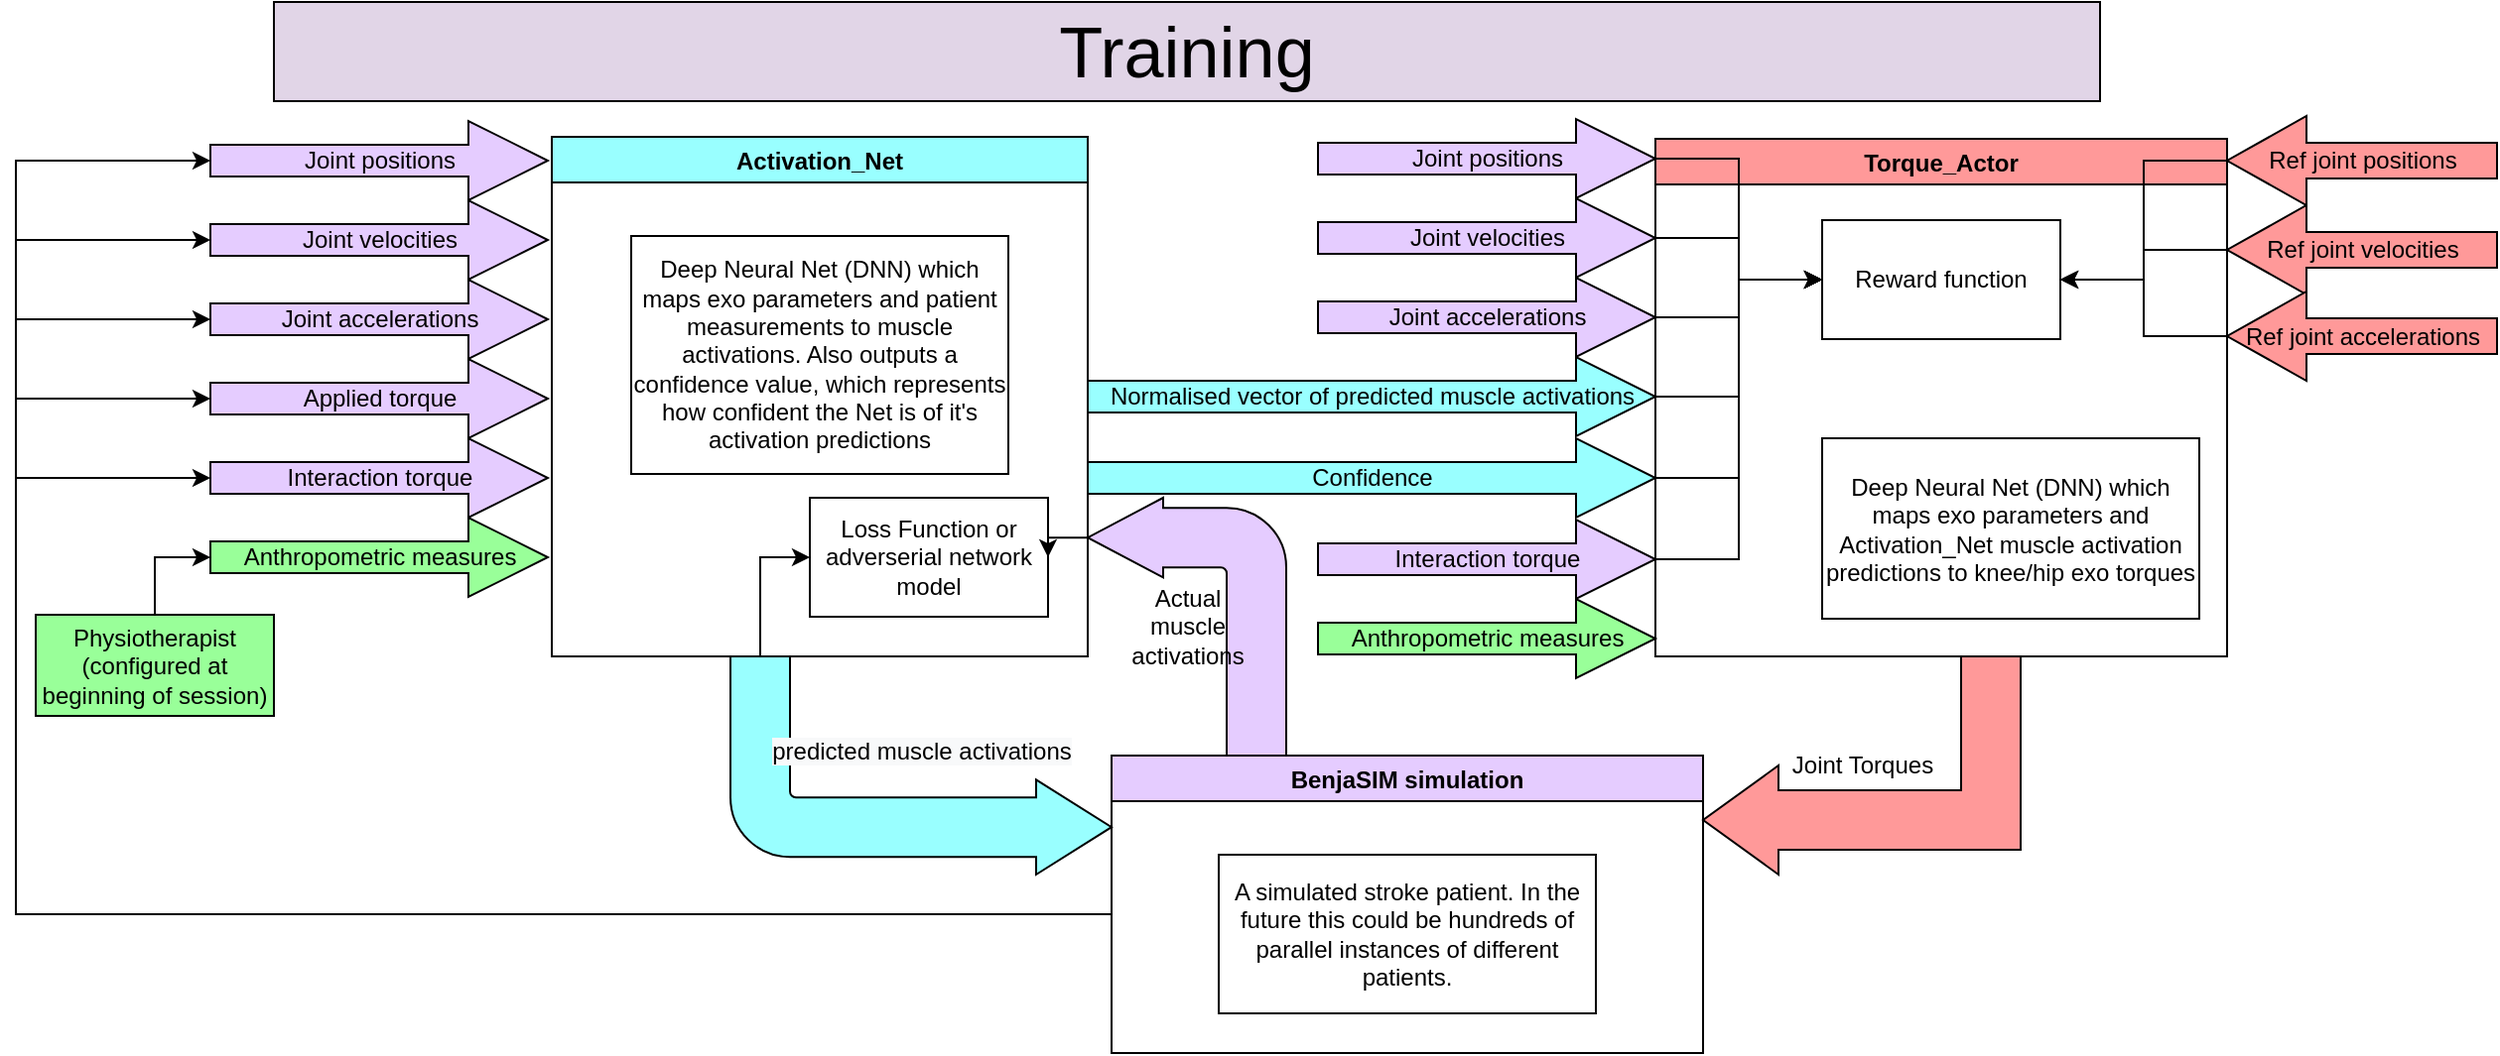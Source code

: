 <mxfile version="20.4.1" type="github">
  <diagram id="V4jYS8Cx0HoniuE-XB6-" name="Page-1">
    <mxGraphModel dx="2195" dy="1667" grid="1" gridSize="10" guides="1" tooltips="1" connect="1" arrows="1" fold="1" page="1" pageScale="1" pageWidth="850" pageHeight="1100" math="0" shadow="0">
      <root>
        <mxCell id="0" />
        <mxCell id="1" parent="0" />
        <mxCell id="VJMz_R_mShoQIZPHi_DP-19" style="edgeStyle=orthogonalEdgeStyle;rounded=0;orthogonalLoop=1;jettySize=auto;html=1;entryX=0;entryY=0.5;entryDx=0;entryDy=0;entryPerimeter=0;" parent="1" source="VJMz_R_mShoQIZPHi_DP-1" target="VJMz_R_mShoQIZPHi_DP-8" edge="1">
          <mxGeometry relative="1" as="geometry">
            <Array as="points">
              <mxPoint x="-410" y="410" />
              <mxPoint x="-410" y="190" />
            </Array>
          </mxGeometry>
        </mxCell>
        <mxCell id="VJMz_R_mShoQIZPHi_DP-22" style="edgeStyle=orthogonalEdgeStyle;rounded=0;orthogonalLoop=1;jettySize=auto;html=1;exitX=0;exitY=0.5;exitDx=0;exitDy=0;entryX=0;entryY=0.5;entryDx=0;entryDy=0;entryPerimeter=0;" parent="1" source="VJMz_R_mShoQIZPHi_DP-1" target="VJMz_R_mShoQIZPHi_DP-7" edge="1">
          <mxGeometry relative="1" as="geometry">
            <Array as="points">
              <mxPoint x="142" y="410" />
              <mxPoint x="-410" y="410" />
              <mxPoint x="-410" y="150" />
            </Array>
          </mxGeometry>
        </mxCell>
        <mxCell id="VJMz_R_mShoQIZPHi_DP-23" style="edgeStyle=orthogonalEdgeStyle;rounded=0;orthogonalLoop=1;jettySize=auto;html=1;exitX=0;exitY=0.5;exitDx=0;exitDy=0;entryX=0;entryY=0.5;entryDx=0;entryDy=0;entryPerimeter=0;" parent="1" source="VJMz_R_mShoQIZPHi_DP-1" target="VJMz_R_mShoQIZPHi_DP-6" edge="1">
          <mxGeometry relative="1" as="geometry">
            <Array as="points">
              <mxPoint x="142" y="410" />
              <mxPoint x="-410" y="410" />
              <mxPoint x="-410" y="110" />
            </Array>
          </mxGeometry>
        </mxCell>
        <mxCell id="VJMz_R_mShoQIZPHi_DP-24" style="edgeStyle=orthogonalEdgeStyle;rounded=0;orthogonalLoop=1;jettySize=auto;html=1;exitX=0;exitY=0.5;exitDx=0;exitDy=0;entryX=0;entryY=0.5;entryDx=0;entryDy=0;entryPerimeter=0;" parent="1" source="VJMz_R_mShoQIZPHi_DP-1" target="VJMz_R_mShoQIZPHi_DP-5" edge="1">
          <mxGeometry relative="1" as="geometry">
            <Array as="points">
              <mxPoint x="-410" y="410" />
              <mxPoint x="-410" y="70" />
            </Array>
          </mxGeometry>
        </mxCell>
        <mxCell id="VJMz_R_mShoQIZPHi_DP-25" style="edgeStyle=orthogonalEdgeStyle;rounded=0;orthogonalLoop=1;jettySize=auto;html=1;exitX=0;exitY=0.5;exitDx=0;exitDy=0;entryX=0;entryY=0.5;entryDx=0;entryDy=0;entryPerimeter=0;" parent="1" source="VJMz_R_mShoQIZPHi_DP-1" target="VJMz_R_mShoQIZPHi_DP-4" edge="1">
          <mxGeometry relative="1" as="geometry">
            <Array as="points">
              <mxPoint x="142" y="410" />
              <mxPoint x="-410" y="410" />
              <mxPoint x="-410" y="30" />
            </Array>
          </mxGeometry>
        </mxCell>
        <mxCell id="VJMz_R_mShoQIZPHi_DP-1" value="BenjaSIM simulation" style="swimlane;startSize=23;fillColor=#E5CCFF;" parent="1" vertex="1">
          <mxGeometry x="142" y="330" width="298" height="150" as="geometry" />
        </mxCell>
        <mxCell id="VJMz_R_mShoQIZPHi_DP-32" value="A simulated stroke patient. In the future this could be hundreds of parallel instances of different patients." style="rounded=0;whiteSpace=wrap;html=1;" parent="VJMz_R_mShoQIZPHi_DP-1" vertex="1">
          <mxGeometry x="54" y="50" width="190" height="80" as="geometry" />
        </mxCell>
        <mxCell id="VJMz_R_mShoQIZPHi_DP-2" value="Torque_Actor" style="swimlane;fillColor=#FF9999;" parent="1" vertex="1">
          <mxGeometry x="416" y="19" width="288" height="261" as="geometry" />
        </mxCell>
        <mxCell id="VJMz_R_mShoQIZPHi_DP-30" value="Deep Neural Net (DNN) which maps exo parameters and Activation_Net muscle activation predictions to knee/hip exo torques" style="rounded=0;whiteSpace=wrap;html=1;" parent="VJMz_R_mShoQIZPHi_DP-2" vertex="1">
          <mxGeometry x="84" y="151" width="190" height="91" as="geometry" />
        </mxCell>
        <mxCell id="Wi4BLHU90clKVonepebe-15" value="Reward function" style="rounded=0;whiteSpace=wrap;html=1;fillColor=#FFFFFF;" parent="VJMz_R_mShoQIZPHi_DP-2" vertex="1">
          <mxGeometry x="84" y="41" width="120" height="60" as="geometry" />
        </mxCell>
        <mxCell id="VJMz_R_mShoQIZPHi_DP-4" value="Joint positions" style="html=1;shadow=0;dashed=0;align=center;verticalAlign=middle;shape=mxgraph.arrows2.arrow;dy=0.6;dx=40;notch=0;fillColor=#E5CCFF;" parent="1" vertex="1">
          <mxGeometry x="-312" y="10" width="170" height="40" as="geometry" />
        </mxCell>
        <mxCell id="VJMz_R_mShoQIZPHi_DP-5" value="Joint velocities" style="html=1;shadow=0;dashed=0;align=center;verticalAlign=middle;shape=mxgraph.arrows2.arrow;dy=0.6;dx=40;notch=0;fillColor=#E5CCFF;" parent="1" vertex="1">
          <mxGeometry x="-312" y="50" width="170" height="40" as="geometry" />
        </mxCell>
        <mxCell id="VJMz_R_mShoQIZPHi_DP-6" value="Joint accelerations" style="html=1;shadow=0;dashed=0;align=center;verticalAlign=middle;shape=mxgraph.arrows2.arrow;dy=0.6;dx=40;notch=0;fillColor=#E5CCFF;" parent="1" vertex="1">
          <mxGeometry x="-312" y="90" width="170" height="40" as="geometry" />
        </mxCell>
        <mxCell id="VJMz_R_mShoQIZPHi_DP-7" value="Applied torque" style="html=1;shadow=0;dashed=0;align=center;verticalAlign=middle;shape=mxgraph.arrows2.arrow;dy=0.6;dx=40;notch=0;fillColor=#E5CCFF;" parent="1" vertex="1">
          <mxGeometry x="-312" y="130" width="170" height="40" as="geometry" />
        </mxCell>
        <mxCell id="VJMz_R_mShoQIZPHi_DP-8" value="Interaction torque" style="html=1;shadow=0;dashed=0;align=center;verticalAlign=middle;shape=mxgraph.arrows2.arrow;dy=0.6;dx=40;notch=0;fillColor=#E5CCFF;" parent="1" vertex="1">
          <mxGeometry x="-312" y="170" width="170" height="40" as="geometry" />
        </mxCell>
        <mxCell id="VJMz_R_mShoQIZPHi_DP-9" value="Anthropometric measures" style="html=1;shadow=0;dashed=0;align=center;verticalAlign=middle;shape=mxgraph.arrows2.arrow;dy=0.6;dx=40;notch=0;fillColor=#99FF99;" parent="1" vertex="1">
          <mxGeometry x="-312" y="210" width="170" height="40" as="geometry" />
        </mxCell>
        <mxCell id="Wi4BLHU90clKVonepebe-21" style="edgeStyle=orthogonalEdgeStyle;rounded=0;orthogonalLoop=1;jettySize=auto;html=1;entryX=0;entryY=0.5;entryDx=0;entryDy=0;" parent="1" source="VJMz_R_mShoQIZPHi_DP-10" target="Wi4BLHU90clKVonepebe-15" edge="1">
          <mxGeometry relative="1" as="geometry" />
        </mxCell>
        <mxCell id="VJMz_R_mShoQIZPHi_DP-10" value="Normalised vector of predicted muscle activations" style="html=1;shadow=0;dashed=0;align=center;verticalAlign=middle;shape=mxgraph.arrows2.arrow;dy=0.6;dx=40;notch=0;fillColor=#99FFFF;" parent="1" vertex="1">
          <mxGeometry x="130" y="129" width="286" height="40" as="geometry" />
        </mxCell>
        <mxCell id="Wi4BLHU90clKVonepebe-18" style="edgeStyle=orthogonalEdgeStyle;rounded=0;orthogonalLoop=1;jettySize=auto;html=1;exitX=1;exitY=0.5;exitDx=0;exitDy=0;exitPerimeter=0;entryX=0;entryY=0.5;entryDx=0;entryDy=0;" parent="1" source="VJMz_R_mShoQIZPHi_DP-11" target="Wi4BLHU90clKVonepebe-15" edge="1">
          <mxGeometry relative="1" as="geometry">
            <mxPoint x="470" y="70" as="targetPoint" />
          </mxGeometry>
        </mxCell>
        <mxCell id="VJMz_R_mShoQIZPHi_DP-11" value="Joint positions" style="html=1;shadow=0;dashed=0;align=center;verticalAlign=middle;shape=mxgraph.arrows2.arrow;dy=0.6;dx=40;notch=0;fillColor=#E5CCFF;" parent="1" vertex="1">
          <mxGeometry x="246" y="9" width="170" height="40" as="geometry" />
        </mxCell>
        <mxCell id="Wi4BLHU90clKVonepebe-17" style="edgeStyle=orthogonalEdgeStyle;rounded=0;orthogonalLoop=1;jettySize=auto;html=1;exitX=1;exitY=0.5;exitDx=0;exitDy=0;exitPerimeter=0;entryX=0;entryY=0.5;entryDx=0;entryDy=0;" parent="1" source="VJMz_R_mShoQIZPHi_DP-12" target="Wi4BLHU90clKVonepebe-15" edge="1">
          <mxGeometry relative="1" as="geometry">
            <mxPoint x="460" y="110" as="targetPoint" />
          </mxGeometry>
        </mxCell>
        <mxCell id="VJMz_R_mShoQIZPHi_DP-12" value="Joint velocities" style="html=1;shadow=0;dashed=0;align=center;verticalAlign=middle;shape=mxgraph.arrows2.arrow;dy=0.6;dx=40;notch=0;fillColor=#E5CCFF;" parent="1" vertex="1">
          <mxGeometry x="246" y="49" width="170" height="40" as="geometry" />
        </mxCell>
        <mxCell id="Wi4BLHU90clKVonepebe-19" style="edgeStyle=orthogonalEdgeStyle;rounded=0;orthogonalLoop=1;jettySize=auto;html=1;exitX=1;exitY=0.5;exitDx=0;exitDy=0;exitPerimeter=0;entryX=0;entryY=0.5;entryDx=0;entryDy=0;" parent="1" source="VJMz_R_mShoQIZPHi_DP-13" target="Wi4BLHU90clKVonepebe-15" edge="1">
          <mxGeometry relative="1" as="geometry" />
        </mxCell>
        <mxCell id="VJMz_R_mShoQIZPHi_DP-13" value="Joint accelerations" style="html=1;shadow=0;dashed=0;align=center;verticalAlign=middle;shape=mxgraph.arrows2.arrow;dy=0.6;dx=40;notch=0;fillColor=#E5CCFF;" parent="1" vertex="1">
          <mxGeometry x="246" y="89" width="170" height="40" as="geometry" />
        </mxCell>
        <mxCell id="Wi4BLHU90clKVonepebe-23" style="edgeStyle=orthogonalEdgeStyle;rounded=0;orthogonalLoop=1;jettySize=auto;html=1;entryX=0;entryY=0.5;entryDx=0;entryDy=0;" parent="1" source="VJMz_R_mShoQIZPHi_DP-14" target="Wi4BLHU90clKVonepebe-15" edge="1">
          <mxGeometry relative="1" as="geometry" />
        </mxCell>
        <mxCell id="VJMz_R_mShoQIZPHi_DP-14" value="Interaction torque" style="html=1;shadow=0;dashed=0;align=center;verticalAlign=middle;shape=mxgraph.arrows2.arrow;dy=0.6;dx=40;notch=0;fillColor=#E5CCFF;" parent="1" vertex="1">
          <mxGeometry x="246" y="211" width="170" height="40" as="geometry" />
        </mxCell>
        <mxCell id="VJMz_R_mShoQIZPHi_DP-15" value="Anthropometric measures" style="html=1;shadow=0;dashed=0;align=center;verticalAlign=middle;shape=mxgraph.arrows2.arrow;dy=0.6;dx=40;notch=0;fillColor=#99FF99;" parent="1" vertex="1">
          <mxGeometry x="246" y="251" width="170" height="40" as="geometry" />
        </mxCell>
        <mxCell id="VJMz_R_mShoQIZPHi_DP-16" value="Activation_Net" style="swimlane;startSize=23;fillColor=#99FFFF;" parent="1" vertex="1">
          <mxGeometry x="-140" y="18" width="270" height="262" as="geometry" />
        </mxCell>
        <mxCell id="Wi4BLHU90clKVonepebe-5" value="Loss Function or adverserial network model" style="rounded=0;whiteSpace=wrap;html=1;fillColor=#FFFFFF;" parent="VJMz_R_mShoQIZPHi_DP-16" vertex="1">
          <mxGeometry x="130" y="182" width="120" height="60" as="geometry" />
        </mxCell>
        <mxCell id="Wi4BLHU90clKVonepebe-9" value="Deep Neural Net (DNN) which maps exo parameters and patient measurements to muscle activations. Also outputs a confidence value, which represents how confident the Net is of it&#39;s activation predictions" style="rounded=0;whiteSpace=wrap;html=1;" parent="VJMz_R_mShoQIZPHi_DP-16" vertex="1">
          <mxGeometry x="40" y="50" width="190" height="120" as="geometry" />
        </mxCell>
        <mxCell id="VJMz_R_mShoQIZPHi_DP-17" value="Joint Torques" style="html=1;shadow=0;dashed=0;align=center;verticalAlign=middle;shape=mxgraph.arrows2.bendArrow;dy=15;dx=38;notch=0;arrowHead=55;rounded=0;flipH=1;flipV=1;fillColor=#FF9999;" parent="1" vertex="1">
          <mxGeometry x="440" y="280" width="160" height="110" as="geometry" />
        </mxCell>
        <mxCell id="VJMz_R_mShoQIZPHi_DP-33" style="edgeStyle=orthogonalEdgeStyle;rounded=0;orthogonalLoop=1;jettySize=auto;html=1;exitX=0.5;exitY=0;exitDx=0;exitDy=0;entryX=0;entryY=0.5;entryDx=0;entryDy=0;entryPerimeter=0;" parent="1" source="VJMz_R_mShoQIZPHi_DP-27" target="VJMz_R_mShoQIZPHi_DP-9" edge="1">
          <mxGeometry relative="1" as="geometry" />
        </mxCell>
        <mxCell id="VJMz_R_mShoQIZPHi_DP-27" value="Physiotherapist (configured at beginning of session)" style="rounded=0;whiteSpace=wrap;html=1;fillColor=#99FF99;" parent="1" vertex="1">
          <mxGeometry x="-400" y="259" width="120" height="51" as="geometry" />
        </mxCell>
        <mxCell id="VJMz_R_mShoQIZPHi_DP-35" value="&lt;font style=&quot;font-size: 36px;&quot;&gt;Training&lt;/font&gt;" style="rounded=0;whiteSpace=wrap;html=1;strokeColor=#000000;fillColor=#E1D5E7;" parent="1" vertex="1">
          <mxGeometry x="-280" y="-50" width="920" height="50" as="geometry" />
        </mxCell>
        <mxCell id="Wi4BLHU90clKVonepebe-6" style="edgeStyle=orthogonalEdgeStyle;rounded=0;orthogonalLoop=1;jettySize=auto;html=1;exitX=0;exitY=0;exitDx=15;exitDy=110;exitPerimeter=0;entryX=0;entryY=0.5;entryDx=0;entryDy=0;" parent="1" source="Wi4BLHU90clKVonepebe-1" target="Wi4BLHU90clKVonepebe-5" edge="1">
          <mxGeometry relative="1" as="geometry" />
        </mxCell>
        <mxCell id="Wi4BLHU90clKVonepebe-1" value="&#xa;&lt;span style=&quot;color: rgb(0, 0, 0); font-family: Helvetica; font-size: 12px; font-style: normal; font-variant-ligatures: normal; font-variant-caps: normal; font-weight: 400; letter-spacing: normal; orphans: 2; text-align: center; text-indent: 0px; text-transform: none; widows: 2; word-spacing: 0px; -webkit-text-stroke-width: 0px; background-color: rgb(248, 249, 250); text-decoration-thickness: initial; text-decoration-style: initial; text-decoration-color: initial; float: none; display: inline !important;&quot;&gt;predicted muscle activations&lt;/span&gt;&#xa;&#xa;" style="html=1;shadow=0;dashed=0;align=center;verticalAlign=middle;shape=mxgraph.arrows2.bendArrow;dy=15;dx=38;notch=0;arrowHead=47.8;rounded=1;flipH=0;flipV=1;fillColor=#99FFFF;" parent="1" vertex="1">
          <mxGeometry x="-50" y="280" width="192" height="110" as="geometry" />
        </mxCell>
        <mxCell id="Wi4BLHU90clKVonepebe-7" style="edgeStyle=orthogonalEdgeStyle;rounded=0;orthogonalLoop=1;jettySize=auto;html=1;exitX=0;exitY=0;exitDx=100;exitDy=20.1;exitPerimeter=0;entryX=1;entryY=0.5;entryDx=0;entryDy=0;" parent="1" source="Wi4BLHU90clKVonepebe-2" target="Wi4BLHU90clKVonepebe-5" edge="1">
          <mxGeometry relative="1" as="geometry" />
        </mxCell>
        <mxCell id="Wi4BLHU90clKVonepebe-2" value="Actual &lt;br&gt;muscle &lt;br&gt;activations" style="html=1;shadow=0;dashed=0;align=center;verticalAlign=middle;shape=mxgraph.arrows2.bendArrow;dy=15;dx=38;notch=0;arrowHead=40.2;rounded=1;fillColor=#E5CCFF;flipH=1;" parent="1" vertex="1">
          <mxGeometry x="130" y="200" width="100" height="130" as="geometry" />
        </mxCell>
        <mxCell id="Wi4BLHU90clKVonepebe-22" style="edgeStyle=orthogonalEdgeStyle;rounded=0;orthogonalLoop=1;jettySize=auto;html=1;entryX=0;entryY=0.5;entryDx=0;entryDy=0;" parent="1" source="Wi4BLHU90clKVonepebe-8" target="Wi4BLHU90clKVonepebe-15" edge="1">
          <mxGeometry relative="1" as="geometry" />
        </mxCell>
        <mxCell id="Wi4BLHU90clKVonepebe-8" value="Confidence" style="html=1;shadow=0;dashed=0;align=center;verticalAlign=middle;shape=mxgraph.arrows2.arrow;dy=0.6;dx=40;notch=0;fillColor=#99FFFF;" parent="1" vertex="1">
          <mxGeometry x="130" y="170" width="286" height="40" as="geometry" />
        </mxCell>
        <mxCell id="Wi4BLHU90clKVonepebe-24" style="edgeStyle=orthogonalEdgeStyle;rounded=0;orthogonalLoop=1;jettySize=auto;html=1;entryX=1;entryY=0.5;entryDx=0;entryDy=0;" parent="1" source="Wi4BLHU90clKVonepebe-12" target="Wi4BLHU90clKVonepebe-15" edge="1">
          <mxGeometry relative="1" as="geometry" />
        </mxCell>
        <mxCell id="Wi4BLHU90clKVonepebe-12" value="Ref joint positions" style="html=1;shadow=0;dashed=0;align=center;verticalAlign=middle;shape=mxgraph.arrows2.arrow;dy=0.6;dx=40;flipH=1;notch=0;fillColor=#FF9999;" parent="1" vertex="1">
          <mxGeometry x="704" y="7.5" width="136" height="45" as="geometry" />
        </mxCell>
        <mxCell id="Wi4BLHU90clKVonepebe-25" style="edgeStyle=orthogonalEdgeStyle;rounded=0;orthogonalLoop=1;jettySize=auto;html=1;entryX=1;entryY=0.5;entryDx=0;entryDy=0;" parent="1" source="Wi4BLHU90clKVonepebe-13" target="Wi4BLHU90clKVonepebe-15" edge="1">
          <mxGeometry relative="1" as="geometry" />
        </mxCell>
        <mxCell id="Wi4BLHU90clKVonepebe-13" value="Ref joint velocities" style="html=1;shadow=0;dashed=0;align=center;verticalAlign=middle;shape=mxgraph.arrows2.arrow;dy=0.6;dx=40;flipH=1;notch=0;fillColor=#FF9999;" parent="1" vertex="1">
          <mxGeometry x="704" y="52.5" width="136" height="45" as="geometry" />
        </mxCell>
        <mxCell id="Wi4BLHU90clKVonepebe-26" style="edgeStyle=orthogonalEdgeStyle;rounded=0;orthogonalLoop=1;jettySize=auto;html=1;entryX=1;entryY=0.5;entryDx=0;entryDy=0;" parent="1" source="Wi4BLHU90clKVonepebe-14" target="Wi4BLHU90clKVonepebe-15" edge="1">
          <mxGeometry relative="1" as="geometry" />
        </mxCell>
        <mxCell id="Wi4BLHU90clKVonepebe-14" value="Ref joint accelerations" style="html=1;shadow=0;dashed=0;align=center;verticalAlign=middle;shape=mxgraph.arrows2.arrow;dy=0.6;dx=40;flipH=1;notch=0;fillColor=#FF9999;" parent="1" vertex="1">
          <mxGeometry x="704" y="96" width="136" height="45" as="geometry" />
        </mxCell>
      </root>
    </mxGraphModel>
  </diagram>
</mxfile>
